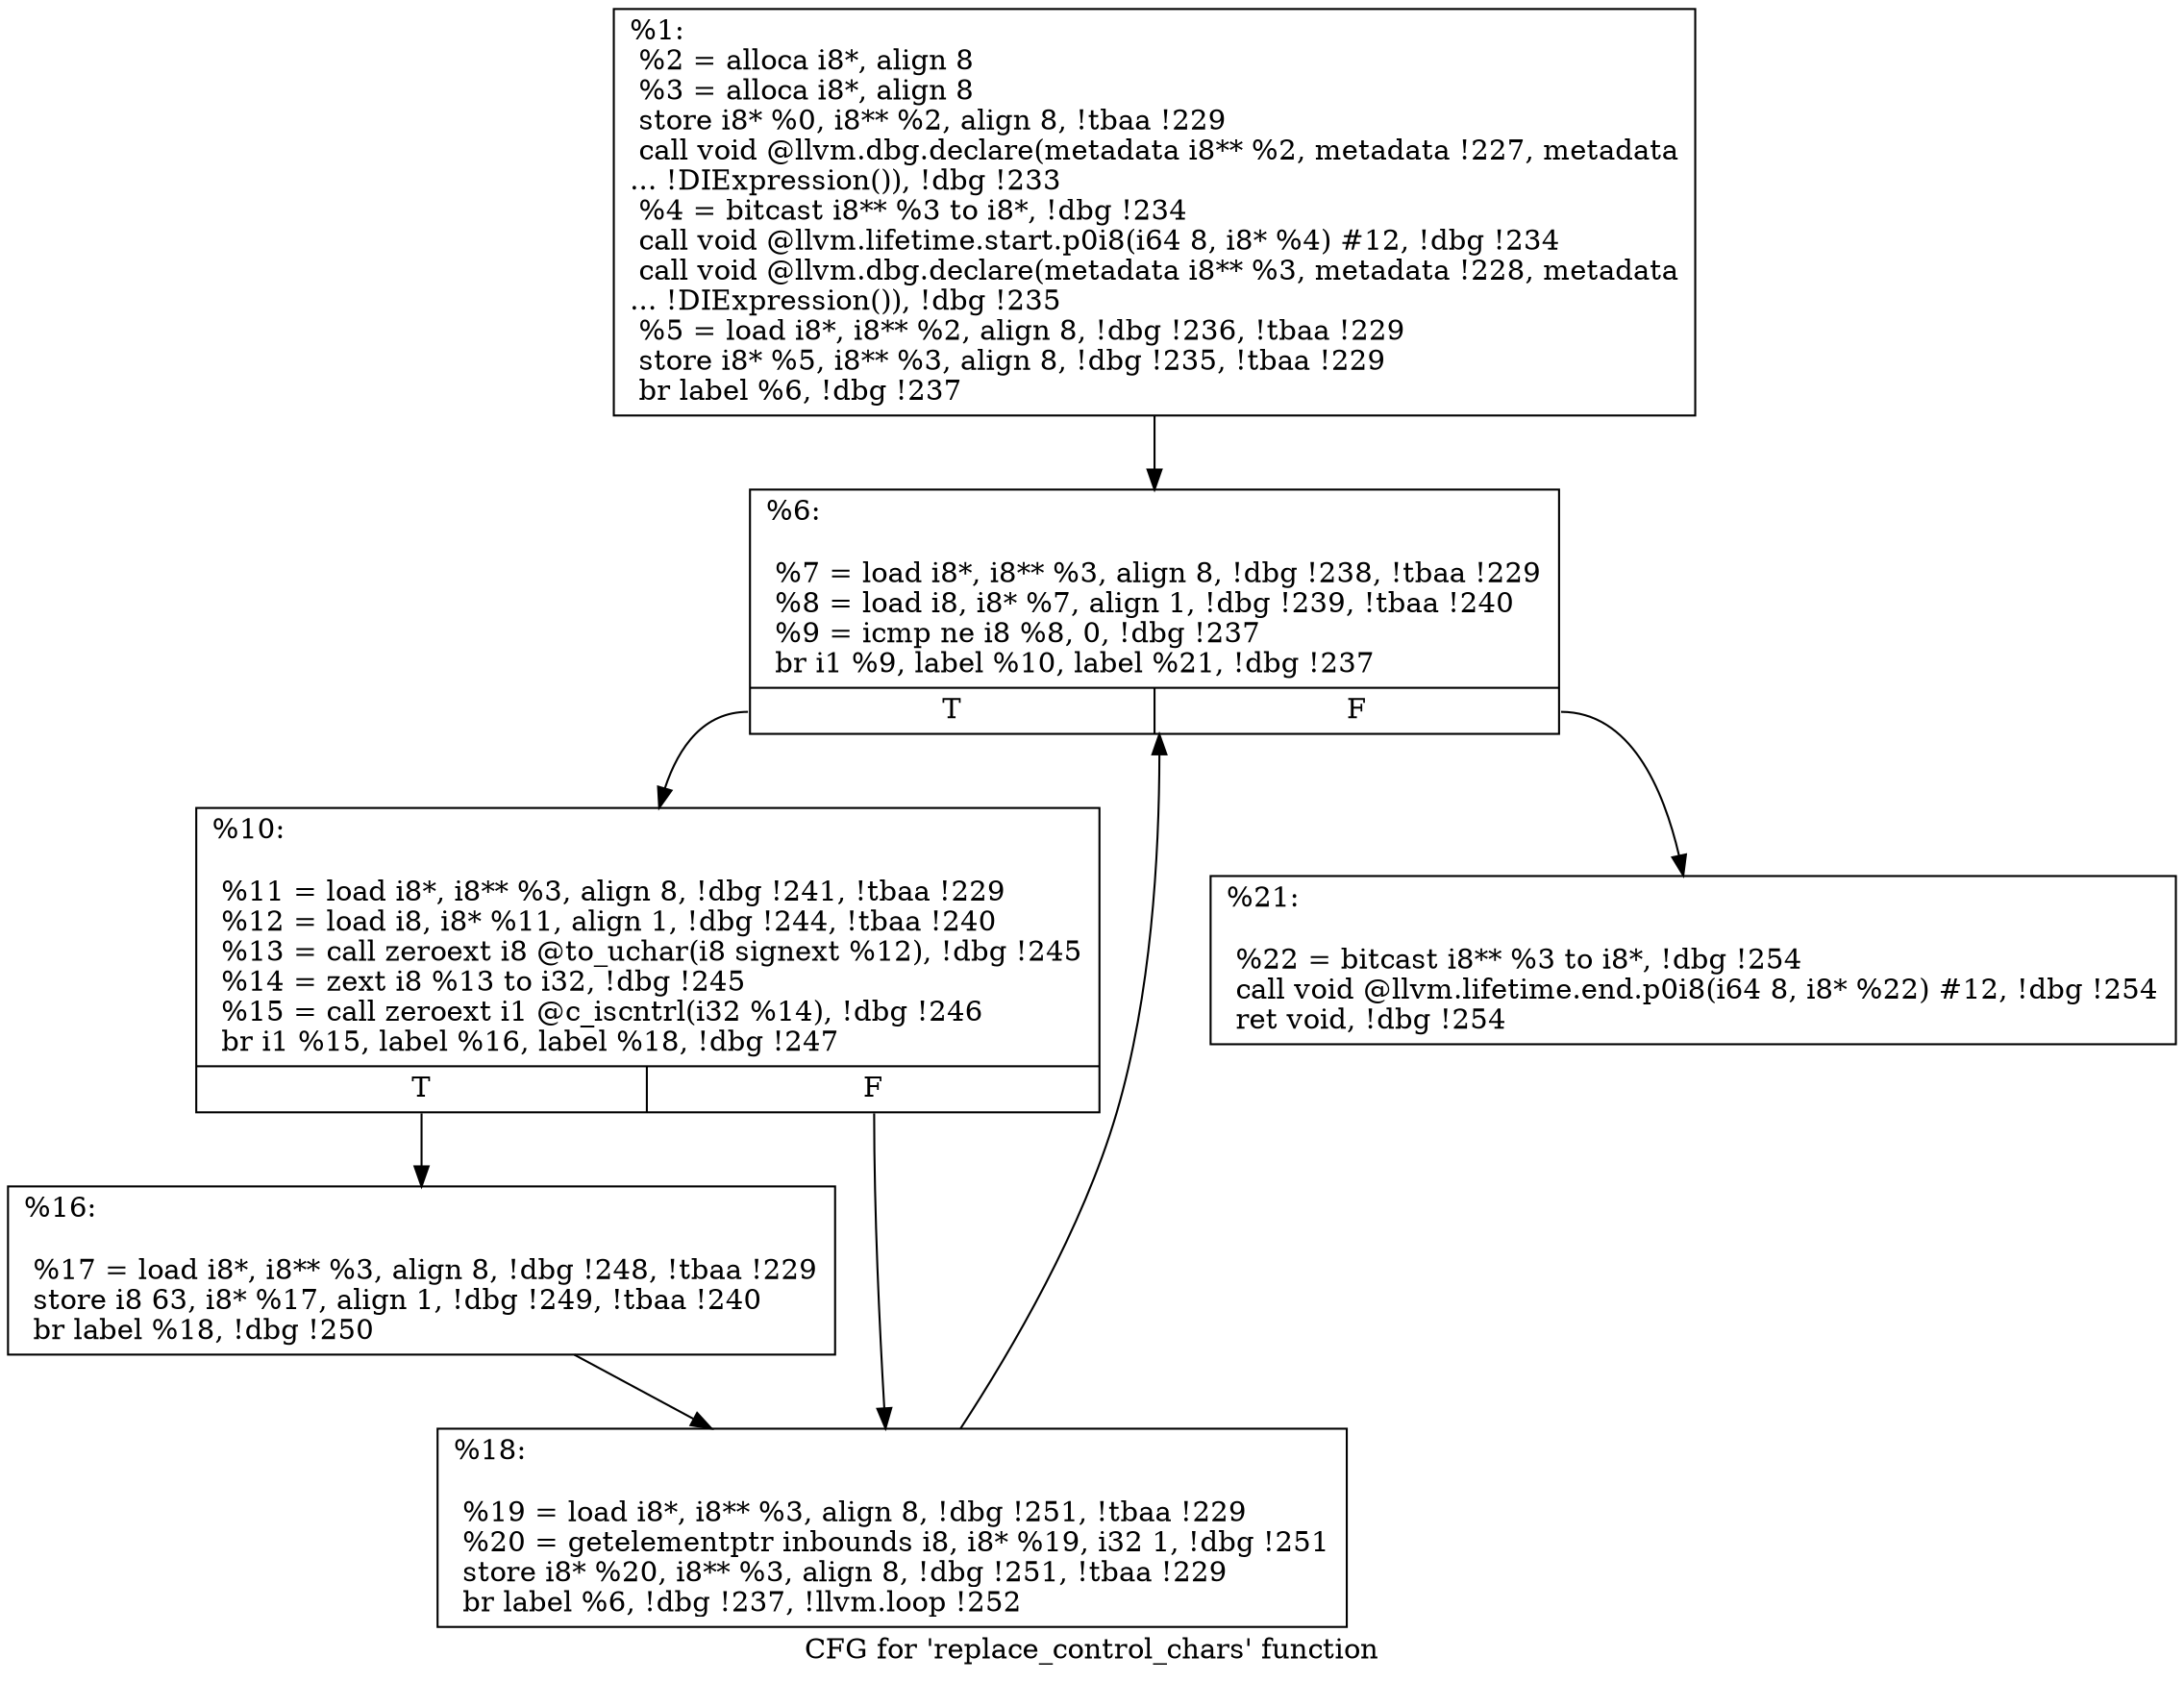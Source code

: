 digraph "CFG for 'replace_control_chars' function" {
	label="CFG for 'replace_control_chars' function";

	Node0xcccff0 [shape=record,label="{%1:\l  %2 = alloca i8*, align 8\l  %3 = alloca i8*, align 8\l  store i8* %0, i8** %2, align 8, !tbaa !229\l  call void @llvm.dbg.declare(metadata i8** %2, metadata !227, metadata\l... !DIExpression()), !dbg !233\l  %4 = bitcast i8** %3 to i8*, !dbg !234\l  call void @llvm.lifetime.start.p0i8(i64 8, i8* %4) #12, !dbg !234\l  call void @llvm.dbg.declare(metadata i8** %3, metadata !228, metadata\l... !DIExpression()), !dbg !235\l  %5 = load i8*, i8** %2, align 8, !dbg !236, !tbaa !229\l  store i8* %5, i8** %3, align 8, !dbg !235, !tbaa !229\l  br label %6, !dbg !237\l}"];
	Node0xcccff0 -> Node0xc94d90;
	Node0xc94d90 [shape=record,label="{%6:\l\l  %7 = load i8*, i8** %3, align 8, !dbg !238, !tbaa !229\l  %8 = load i8, i8* %7, align 1, !dbg !239, !tbaa !240\l  %9 = icmp ne i8 %8, 0, !dbg !237\l  br i1 %9, label %10, label %21, !dbg !237\l|{<s0>T|<s1>F}}"];
	Node0xc94d90:s0 -> Node0xc94de0;
	Node0xc94d90:s1 -> Node0xc94ed0;
	Node0xc94de0 [shape=record,label="{%10:\l\l  %11 = load i8*, i8** %3, align 8, !dbg !241, !tbaa !229\l  %12 = load i8, i8* %11, align 1, !dbg !244, !tbaa !240\l  %13 = call zeroext i8 @to_uchar(i8 signext %12), !dbg !245\l  %14 = zext i8 %13 to i32, !dbg !245\l  %15 = call zeroext i1 @c_iscntrl(i32 %14), !dbg !246\l  br i1 %15, label %16, label %18, !dbg !247\l|{<s0>T|<s1>F}}"];
	Node0xc94de0:s0 -> Node0xc94e30;
	Node0xc94de0:s1 -> Node0xc94e80;
	Node0xc94e30 [shape=record,label="{%16:\l\l  %17 = load i8*, i8** %3, align 8, !dbg !248, !tbaa !229\l  store i8 63, i8* %17, align 1, !dbg !249, !tbaa !240\l  br label %18, !dbg !250\l}"];
	Node0xc94e30 -> Node0xc94e80;
	Node0xc94e80 [shape=record,label="{%18:\l\l  %19 = load i8*, i8** %3, align 8, !dbg !251, !tbaa !229\l  %20 = getelementptr inbounds i8, i8* %19, i32 1, !dbg !251\l  store i8* %20, i8** %3, align 8, !dbg !251, !tbaa !229\l  br label %6, !dbg !237, !llvm.loop !252\l}"];
	Node0xc94e80 -> Node0xc94d90;
	Node0xc94ed0 [shape=record,label="{%21:\l\l  %22 = bitcast i8** %3 to i8*, !dbg !254\l  call void @llvm.lifetime.end.p0i8(i64 8, i8* %22) #12, !dbg !254\l  ret void, !dbg !254\l}"];
}
